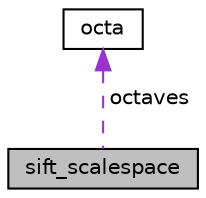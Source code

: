 digraph "sift_scalespace"
{
  edge [fontname="Helvetica",fontsize="10",labelfontname="Helvetica",labelfontsize="10"];
  node [fontname="Helvetica",fontsize="10",shape=record];
  Node1 [label="sift_scalespace",height=0.2,width=0.4,color="black", fillcolor="grey75", style="filled", fontcolor="black"];
  Node2 -> Node1 [dir="back",color="darkorchid3",fontsize="10",style="dashed",label=" octaves" ,fontname="Helvetica"];
  Node2 [label="octa",height=0.2,width=0.4,color="black", fillcolor="white", style="filled",URL="$structocta.html",tooltip="*********************** STRUCTURES "];
}
